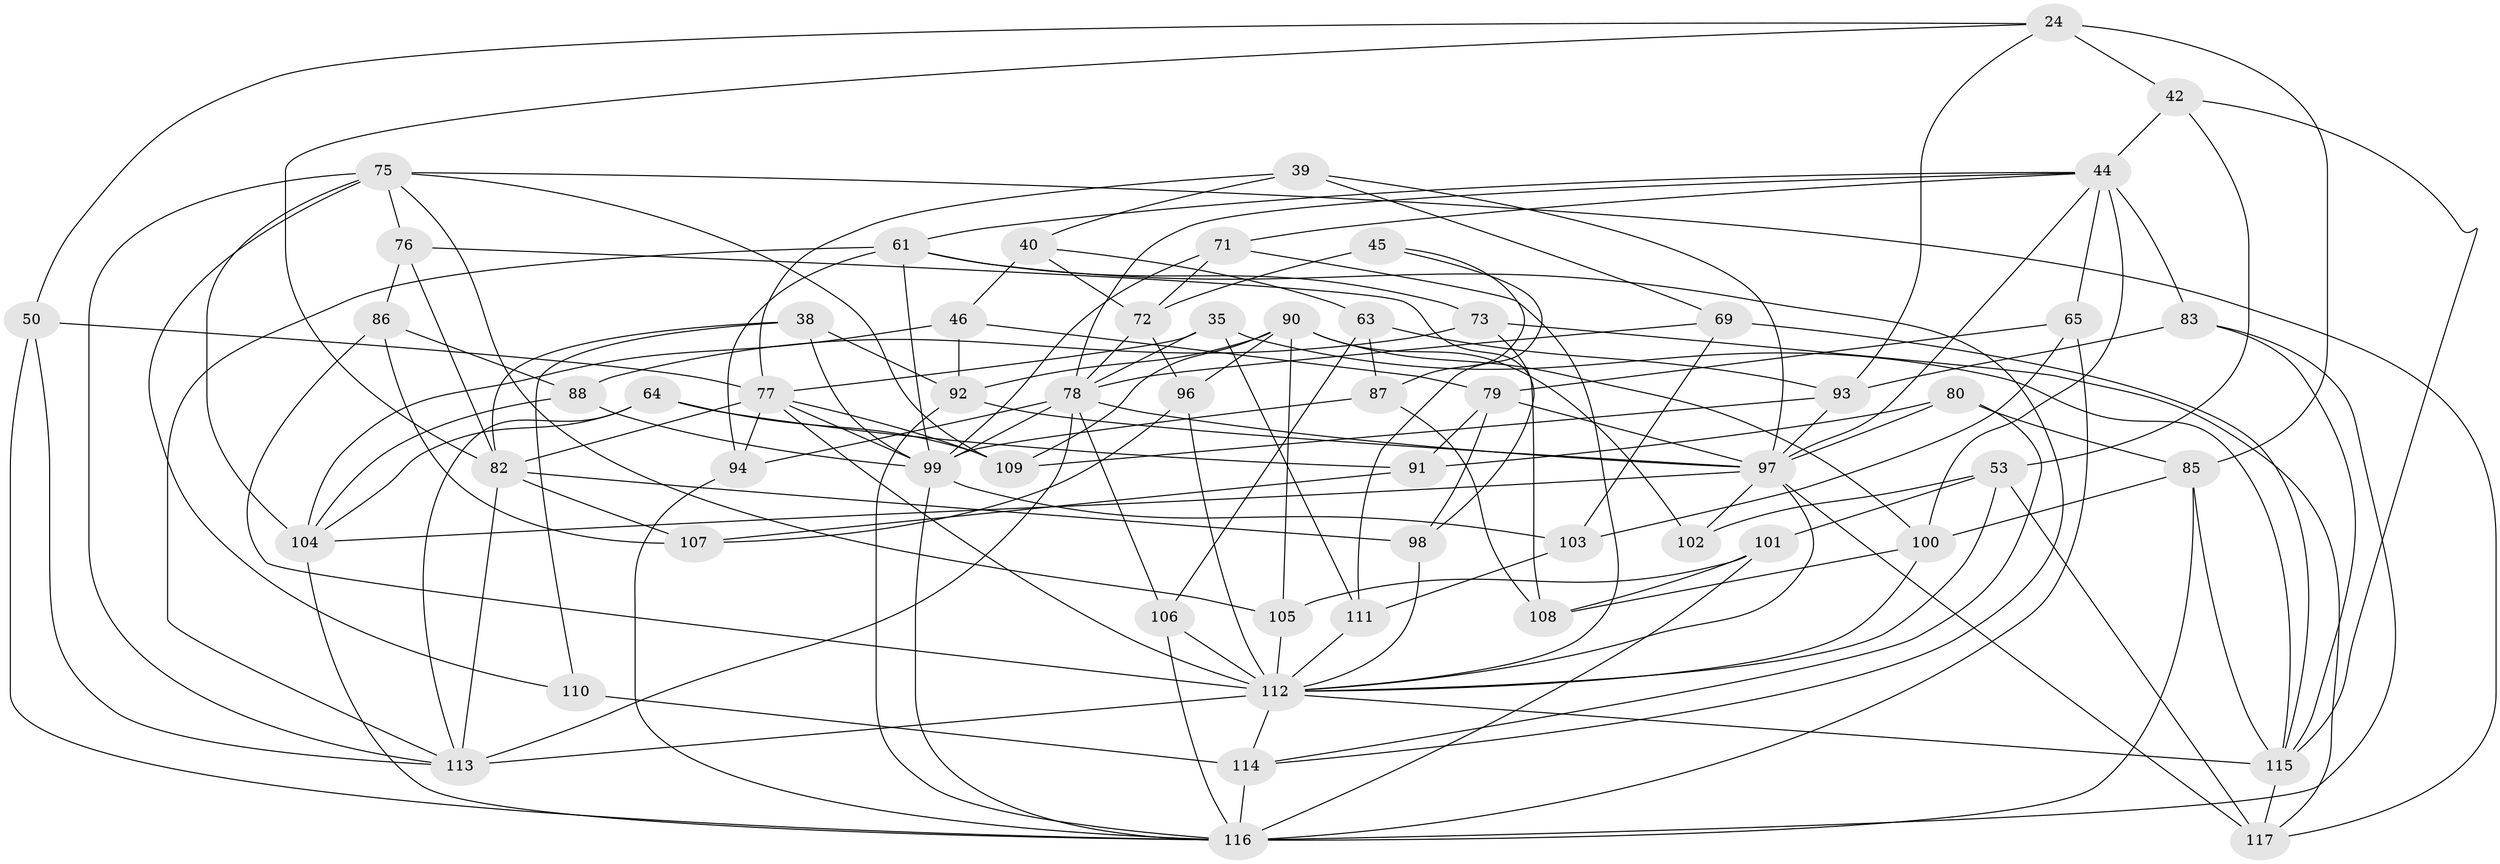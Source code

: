 // original degree distribution, {4: 1.0}
// Generated by graph-tools (version 1.1) at 2025/56/03/09/25 04:56:20]
// undirected, 58 vertices, 150 edges
graph export_dot {
graph [start="1"]
  node [color=gray90,style=filled];
  24 [super="+16"];
  35;
  38;
  39;
  40;
  42;
  44 [super="+19"];
  45;
  46;
  50;
  53 [super="+4"];
  61 [super="+25"];
  63;
  64;
  65;
  69;
  71;
  72 [super="+7"];
  73;
  75 [super="+68"];
  76;
  77 [super="+58"];
  78 [super="+48"];
  79 [super="+66"];
  80;
  82 [super="+34+60"];
  83 [super="+67"];
  85 [super="+41+57"];
  86;
  87;
  88;
  90 [super="+10"];
  91;
  92 [super="+84"];
  93 [super="+43"];
  94;
  96;
  97 [super="+17+37+81+70"];
  98;
  99 [super="+11+30+95"];
  100 [super="+47+74"];
  101 [super="+20"];
  102;
  103;
  104 [super="+14+62"];
  105 [super="+3"];
  106;
  107;
  108;
  109 [super="+89"];
  110;
  111;
  112 [super="+26+59+29+31"];
  113 [super="+55"];
  114 [super="+52"];
  115 [super="+5+36"];
  116 [super="+21+23+56"];
  117 [super="+54"];
  24 -- 93;
  24 -- 42;
  24 -- 50;
  24 -- 85 [weight=2];
  24 -- 82;
  35 -- 111;
  35 -- 115;
  35 -- 78;
  35 -- 77;
  38 -- 110;
  38 -- 82;
  38 -- 99;
  38 -- 92;
  39 -- 77;
  39 -- 40;
  39 -- 69;
  39 -- 97;
  40 -- 46;
  40 -- 63;
  40 -- 72;
  42 -- 53;
  42 -- 115;
  42 -- 44;
  44 -- 65;
  44 -- 97;
  44 -- 100 [weight=3];
  44 -- 83;
  44 -- 71;
  44 -- 61;
  44 -- 78;
  45 -- 111;
  45 -- 72 [weight=2];
  45 -- 87;
  46 -- 79;
  46 -- 104;
  46 -- 92;
  50 -- 116;
  50 -- 113;
  50 -- 77;
  53 -- 102 [weight=2];
  53 -- 112;
  53 -- 101;
  53 -- 117;
  61 -- 73;
  61 -- 94;
  61 -- 114;
  61 -- 99 [weight=2];
  61 -- 113 [weight=2];
  63 -- 106;
  63 -- 93;
  63 -- 87;
  64 -- 91;
  64 -- 104;
  64 -- 113;
  64 -- 109;
  65 -- 103;
  65 -- 79;
  65 -- 116;
  69 -- 115;
  69 -- 103;
  69 -- 78;
  71 -- 72;
  71 -- 99;
  71 -- 112;
  72 -- 78;
  72 -- 96;
  73 -- 88;
  73 -- 117;
  73 -- 98;
  75 -- 104 [weight=2];
  75 -- 117;
  75 -- 113;
  75 -- 105;
  75 -- 76;
  75 -- 110;
  75 -- 109;
  76 -- 86;
  76 -- 108;
  76 -- 82;
  77 -- 112 [weight=2];
  77 -- 99;
  77 -- 109 [weight=2];
  77 -- 94;
  77 -- 82;
  78 -- 106;
  78 -- 97 [weight=2];
  78 -- 99;
  78 -- 113;
  78 -- 94;
  79 -- 98;
  79 -- 97 [weight=2];
  79 -- 91;
  80 -- 114;
  80 -- 91;
  80 -- 97;
  80 -- 85;
  82 -- 98;
  82 -- 113 [weight=2];
  82 -- 107;
  83 -- 115 [weight=2];
  83 -- 93 [weight=2];
  83 -- 116;
  85 -- 115;
  85 -- 116 [weight=2];
  85 -- 100 [weight=2];
  86 -- 107;
  86 -- 88;
  86 -- 112;
  87 -- 108;
  87 -- 99;
  88 -- 104;
  88 -- 99;
  90 -- 105 [weight=2];
  90 -- 100;
  90 -- 96;
  90 -- 102;
  90 -- 92 [weight=2];
  90 -- 109;
  91 -- 107;
  92 -- 97;
  92 -- 116;
  93 -- 109;
  93 -- 97;
  94 -- 116;
  96 -- 107;
  96 -- 112;
  97 -- 102;
  97 -- 112;
  97 -- 104;
  97 -- 117 [weight=2];
  98 -- 112;
  99 -- 103;
  99 -- 116;
  100 -- 108;
  100 -- 112;
  101 -- 105 [weight=2];
  101 -- 108;
  101 -- 116 [weight=2];
  103 -- 111;
  104 -- 116 [weight=2];
  105 -- 112;
  106 -- 112;
  106 -- 116;
  110 -- 114 [weight=2];
  111 -- 112;
  112 -- 114;
  112 -- 115;
  112 -- 113 [weight=2];
  114 -- 116;
  115 -- 117;
}
